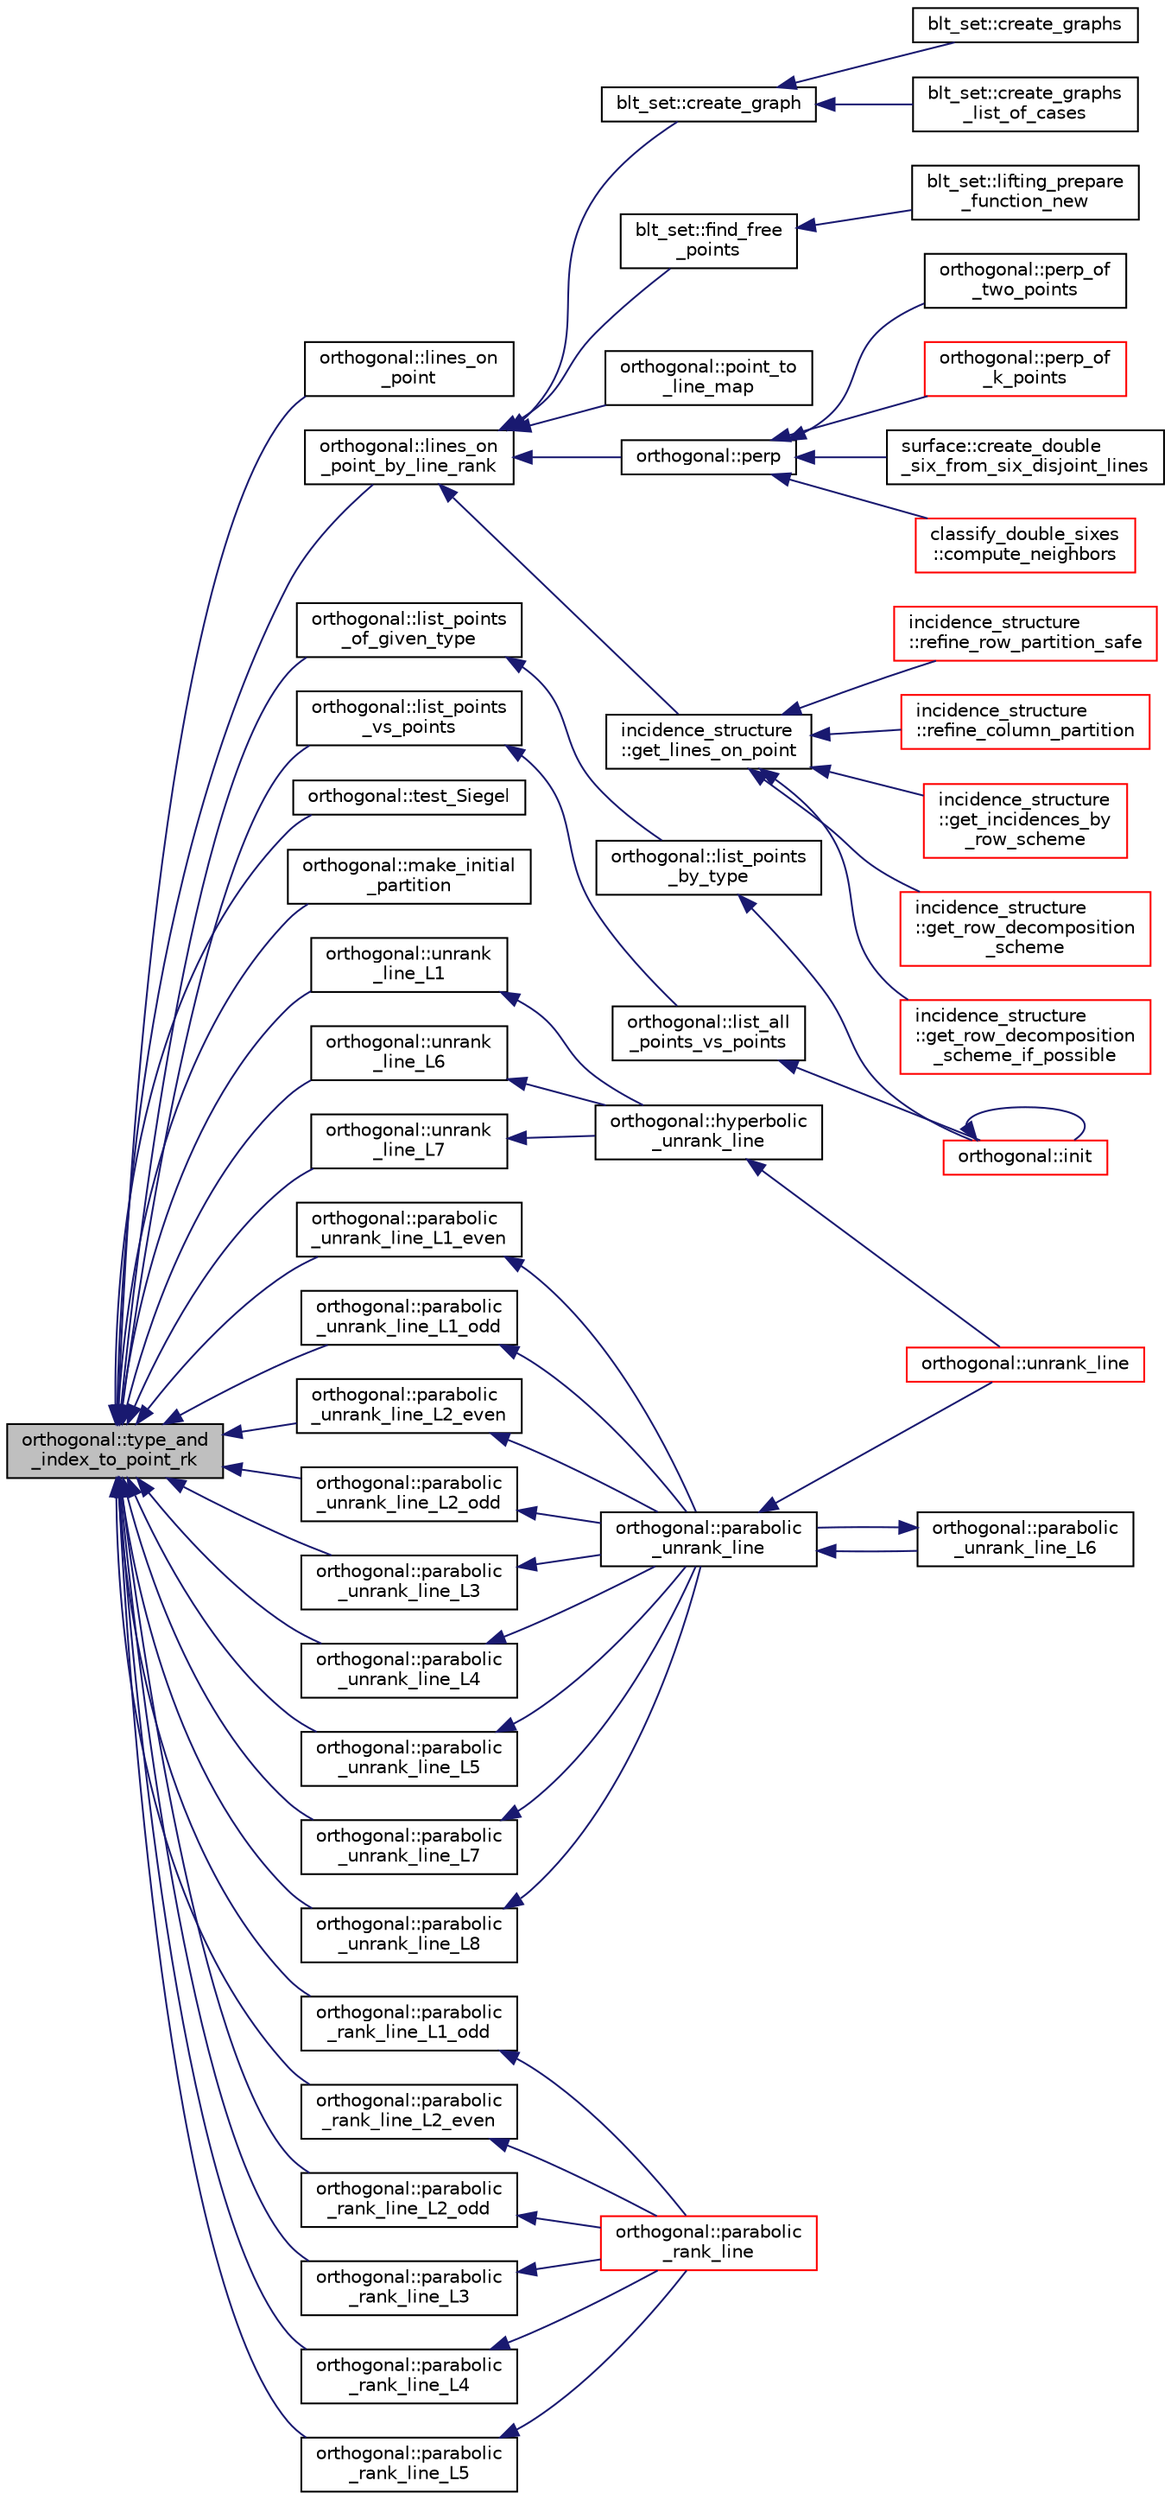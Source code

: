 digraph "orthogonal::type_and_index_to_point_rk"
{
  edge [fontname="Helvetica",fontsize="10",labelfontname="Helvetica",labelfontsize="10"];
  node [fontname="Helvetica",fontsize="10",shape=record];
  rankdir="LR";
  Node44941 [label="orthogonal::type_and\l_index_to_point_rk",height=0.2,width=0.4,color="black", fillcolor="grey75", style="filled", fontcolor="black"];
  Node44941 -> Node44942 [dir="back",color="midnightblue",fontsize="10",style="solid",fontname="Helvetica"];
  Node44942 [label="orthogonal::lines_on\l_point",height=0.2,width=0.4,color="black", fillcolor="white", style="filled",URL="$d7/daa/classorthogonal.html#aa3249c7fddbc156af817fb274e41c914"];
  Node44941 -> Node44943 [dir="back",color="midnightblue",fontsize="10",style="solid",fontname="Helvetica"];
  Node44943 [label="orthogonal::lines_on\l_point_by_line_rank",height=0.2,width=0.4,color="black", fillcolor="white", style="filled",URL="$d7/daa/classorthogonal.html#adc21874b6da3cd3585c704994fb538aa"];
  Node44943 -> Node44944 [dir="back",color="midnightblue",fontsize="10",style="solid",fontname="Helvetica"];
  Node44944 [label="blt_set::create_graph",height=0.2,width=0.4,color="black", fillcolor="white", style="filled",URL="$d1/d3d/classblt__set.html#ae92249ece99ffbc92e93e49cd5d5dccf"];
  Node44944 -> Node44945 [dir="back",color="midnightblue",fontsize="10",style="solid",fontname="Helvetica"];
  Node44945 [label="blt_set::create_graphs",height=0.2,width=0.4,color="black", fillcolor="white", style="filled",URL="$d1/d3d/classblt__set.html#a3f1d4a8ed15875c47b327949f26a4533"];
  Node44944 -> Node44946 [dir="back",color="midnightblue",fontsize="10",style="solid",fontname="Helvetica"];
  Node44946 [label="blt_set::create_graphs\l_list_of_cases",height=0.2,width=0.4,color="black", fillcolor="white", style="filled",URL="$d1/d3d/classblt__set.html#a91ad531d4154bd887182dbd6121476f3"];
  Node44943 -> Node44947 [dir="back",color="midnightblue",fontsize="10",style="solid",fontname="Helvetica"];
  Node44947 [label="blt_set::find_free\l_points",height=0.2,width=0.4,color="black", fillcolor="white", style="filled",URL="$d1/d3d/classblt__set.html#a71f82dd3dc4a901ea2a0949d2f1af302"];
  Node44947 -> Node44948 [dir="back",color="midnightblue",fontsize="10",style="solid",fontname="Helvetica"];
  Node44948 [label="blt_set::lifting_prepare\l_function_new",height=0.2,width=0.4,color="black", fillcolor="white", style="filled",URL="$d1/d3d/classblt__set.html#a1314b7c0a3b78ba54c0f61a397d8afce"];
  Node44943 -> Node44949 [dir="back",color="midnightblue",fontsize="10",style="solid",fontname="Helvetica"];
  Node44949 [label="orthogonal::point_to\l_line_map",height=0.2,width=0.4,color="black", fillcolor="white", style="filled",URL="$d7/daa/classorthogonal.html#a1eae48671390d1c251303be93b45f9e4"];
  Node44943 -> Node44950 [dir="back",color="midnightblue",fontsize="10",style="solid",fontname="Helvetica"];
  Node44950 [label="orthogonal::perp",height=0.2,width=0.4,color="black", fillcolor="white", style="filled",URL="$d7/daa/classorthogonal.html#ae80e0fa8d1e8caddb9afbb466e3d3189"];
  Node44950 -> Node44951 [dir="back",color="midnightblue",fontsize="10",style="solid",fontname="Helvetica"];
  Node44951 [label="orthogonal::perp_of\l_two_points",height=0.2,width=0.4,color="black", fillcolor="white", style="filled",URL="$d7/daa/classorthogonal.html#a6a05fef2e61ed508bff66d6728c58ec0"];
  Node44950 -> Node44952 [dir="back",color="midnightblue",fontsize="10",style="solid",fontname="Helvetica"];
  Node44952 [label="orthogonal::perp_of\l_k_points",height=0.2,width=0.4,color="red", fillcolor="white", style="filled",URL="$d7/daa/classorthogonal.html#a6a92a4680dc76bb289141fc5c765f5fb"];
  Node44950 -> Node44979 [dir="back",color="midnightblue",fontsize="10",style="solid",fontname="Helvetica"];
  Node44979 [label="surface::create_double\l_six_from_six_disjoint_lines",height=0.2,width=0.4,color="black", fillcolor="white", style="filled",URL="$d5/d88/classsurface.html#a4c44f0a33d709edee71537547880dd87"];
  Node44950 -> Node44980 [dir="back",color="midnightblue",fontsize="10",style="solid",fontname="Helvetica"];
  Node44980 [label="classify_double_sixes\l::compute_neighbors",height=0.2,width=0.4,color="red", fillcolor="white", style="filled",URL="$dd/d23/classclassify__double__sixes.html#a675e241052c36c58063ddcfc06d209b2"];
  Node44943 -> Node44981 [dir="back",color="midnightblue",fontsize="10",style="solid",fontname="Helvetica"];
  Node44981 [label="incidence_structure\l::get_lines_on_point",height=0.2,width=0.4,color="black", fillcolor="white", style="filled",URL="$da/d8a/classincidence__structure.html#a09148fd9478525b4a65c8e44833d1861"];
  Node44981 -> Node44982 [dir="back",color="midnightblue",fontsize="10",style="solid",fontname="Helvetica"];
  Node44982 [label="incidence_structure\l::refine_row_partition_safe",height=0.2,width=0.4,color="red", fillcolor="white", style="filled",URL="$da/d8a/classincidence__structure.html#ae84b2dc0f1a0cd1f9acfadcae21e3745"];
  Node44981 -> Node45004 [dir="back",color="midnightblue",fontsize="10",style="solid",fontname="Helvetica"];
  Node45004 [label="incidence_structure\l::refine_column_partition",height=0.2,width=0.4,color="red", fillcolor="white", style="filled",URL="$da/d8a/classincidence__structure.html#ac262f307c1531d67496129dc7890cda4"];
  Node44981 -> Node45009 [dir="back",color="midnightblue",fontsize="10",style="solid",fontname="Helvetica"];
  Node45009 [label="incidence_structure\l::get_incidences_by\l_row_scheme",height=0.2,width=0.4,color="red", fillcolor="white", style="filled",URL="$da/d8a/classincidence__structure.html#addab249e03244133841bd793389c792c"];
  Node44981 -> Node45013 [dir="back",color="midnightblue",fontsize="10",style="solid",fontname="Helvetica"];
  Node45013 [label="incidence_structure\l::get_row_decomposition\l_scheme",height=0.2,width=0.4,color="red", fillcolor="white", style="filled",URL="$da/d8a/classincidence__structure.html#aa0ad04253ba8e75bb15900ee8b01c9aa"];
  Node44981 -> Node45024 [dir="back",color="midnightblue",fontsize="10",style="solid",fontname="Helvetica"];
  Node45024 [label="incidence_structure\l::get_row_decomposition\l_scheme_if_possible",height=0.2,width=0.4,color="red", fillcolor="white", style="filled",URL="$da/d8a/classincidence__structure.html#ac93d2a6419b0fca3f25f101c5f08caf5"];
  Node44941 -> Node45026 [dir="back",color="midnightblue",fontsize="10",style="solid",fontname="Helvetica"];
  Node45026 [label="orthogonal::list_points\l_of_given_type",height=0.2,width=0.4,color="black", fillcolor="white", style="filled",URL="$d7/daa/classorthogonal.html#a80ded28f55a2191d5a5ec5fe9ee1a4c7"];
  Node45026 -> Node45027 [dir="back",color="midnightblue",fontsize="10",style="solid",fontname="Helvetica"];
  Node45027 [label="orthogonal::list_points\l_by_type",height=0.2,width=0.4,color="black", fillcolor="white", style="filled",URL="$d7/daa/classorthogonal.html#a078981d509c626c1cdad322ab94c697c"];
  Node45027 -> Node45028 [dir="back",color="midnightblue",fontsize="10",style="solid",fontname="Helvetica"];
  Node45028 [label="orthogonal::init",height=0.2,width=0.4,color="red", fillcolor="white", style="filled",URL="$d7/daa/classorthogonal.html#a8bd53ba30f34ac50889503f0f3ef6deb"];
  Node45028 -> Node45028 [dir="back",color="midnightblue",fontsize="10",style="solid",fontname="Helvetica"];
  Node44941 -> Node45032 [dir="back",color="midnightblue",fontsize="10",style="solid",fontname="Helvetica"];
  Node45032 [label="orthogonal::list_points\l_vs_points",height=0.2,width=0.4,color="black", fillcolor="white", style="filled",URL="$d7/daa/classorthogonal.html#a80258158dfa1470b42e9036b07c7dfbb"];
  Node45032 -> Node45033 [dir="back",color="midnightblue",fontsize="10",style="solid",fontname="Helvetica"];
  Node45033 [label="orthogonal::list_all\l_points_vs_points",height=0.2,width=0.4,color="black", fillcolor="white", style="filled",URL="$d7/daa/classorthogonal.html#aa896de1a55608e15b02df00777ac7ccb"];
  Node45033 -> Node45028 [dir="back",color="midnightblue",fontsize="10",style="solid",fontname="Helvetica"];
  Node44941 -> Node45034 [dir="back",color="midnightblue",fontsize="10",style="solid",fontname="Helvetica"];
  Node45034 [label="orthogonal::test_Siegel",height=0.2,width=0.4,color="black", fillcolor="white", style="filled",URL="$d7/daa/classorthogonal.html#ad6d248c572d92abe41416065addd4a69"];
  Node44941 -> Node45035 [dir="back",color="midnightblue",fontsize="10",style="solid",fontname="Helvetica"];
  Node45035 [label="orthogonal::make_initial\l_partition",height=0.2,width=0.4,color="black", fillcolor="white", style="filled",URL="$d7/daa/classorthogonal.html#aea1837aaf362511a7a9c61b931374f58"];
  Node44941 -> Node45036 [dir="back",color="midnightblue",fontsize="10",style="solid",fontname="Helvetica"];
  Node45036 [label="orthogonal::unrank\l_line_L1",height=0.2,width=0.4,color="black", fillcolor="white", style="filled",URL="$d7/daa/classorthogonal.html#aca204928ad9c6c2d9e9afe2ea5af6d60"];
  Node45036 -> Node45037 [dir="back",color="midnightblue",fontsize="10",style="solid",fontname="Helvetica"];
  Node45037 [label="orthogonal::hyperbolic\l_unrank_line",height=0.2,width=0.4,color="black", fillcolor="white", style="filled",URL="$d7/daa/classorthogonal.html#a94952194cdcc478feb676e97e2e272f2"];
  Node45037 -> Node45038 [dir="back",color="midnightblue",fontsize="10",style="solid",fontname="Helvetica"];
  Node45038 [label="orthogonal::unrank_line",height=0.2,width=0.4,color="red", fillcolor="white", style="filled",URL="$d7/daa/classorthogonal.html#a27fec576f6e11b80dd4503fa3cf7611e"];
  Node44941 -> Node45262 [dir="back",color="midnightblue",fontsize="10",style="solid",fontname="Helvetica"];
  Node45262 [label="orthogonal::unrank\l_line_L6",height=0.2,width=0.4,color="black", fillcolor="white", style="filled",URL="$d7/daa/classorthogonal.html#a91145776fc4185d7277ddf019064f7ea"];
  Node45262 -> Node45037 [dir="back",color="midnightblue",fontsize="10",style="solid",fontname="Helvetica"];
  Node44941 -> Node45263 [dir="back",color="midnightblue",fontsize="10",style="solid",fontname="Helvetica"];
  Node45263 [label="orthogonal::unrank\l_line_L7",height=0.2,width=0.4,color="black", fillcolor="white", style="filled",URL="$d7/daa/classorthogonal.html#a6dbd5481e532a8f7232acded49f5c05e"];
  Node45263 -> Node45037 [dir="back",color="midnightblue",fontsize="10",style="solid",fontname="Helvetica"];
  Node44941 -> Node45264 [dir="back",color="midnightblue",fontsize="10",style="solid",fontname="Helvetica"];
  Node45264 [label="orthogonal::parabolic\l_unrank_line_L1_even",height=0.2,width=0.4,color="black", fillcolor="white", style="filled",URL="$d7/daa/classorthogonal.html#a83a57c7023d5a61881d39f00f7717d8b"];
  Node45264 -> Node45265 [dir="back",color="midnightblue",fontsize="10",style="solid",fontname="Helvetica"];
  Node45265 [label="orthogonal::parabolic\l_unrank_line",height=0.2,width=0.4,color="black", fillcolor="white", style="filled",URL="$d7/daa/classorthogonal.html#a449cc51a62e11b8699befe951b0f8a4c"];
  Node45265 -> Node45038 [dir="back",color="midnightblue",fontsize="10",style="solid",fontname="Helvetica"];
  Node45265 -> Node45266 [dir="back",color="midnightblue",fontsize="10",style="solid",fontname="Helvetica"];
  Node45266 [label="orthogonal::parabolic\l_unrank_line_L6",height=0.2,width=0.4,color="black", fillcolor="white", style="filled",URL="$d7/daa/classorthogonal.html#a3fecd8b43b3e09d6b35e550850b11d56"];
  Node45266 -> Node45265 [dir="back",color="midnightblue",fontsize="10",style="solid",fontname="Helvetica"];
  Node44941 -> Node45267 [dir="back",color="midnightblue",fontsize="10",style="solid",fontname="Helvetica"];
  Node45267 [label="orthogonal::parabolic\l_unrank_line_L1_odd",height=0.2,width=0.4,color="black", fillcolor="white", style="filled",URL="$d7/daa/classorthogonal.html#af59966fe1bb32196deaafbe6849fdeb1"];
  Node45267 -> Node45265 [dir="back",color="midnightblue",fontsize="10",style="solid",fontname="Helvetica"];
  Node44941 -> Node45268 [dir="back",color="midnightblue",fontsize="10",style="solid",fontname="Helvetica"];
  Node45268 [label="orthogonal::parabolic\l_rank_line_L1_odd",height=0.2,width=0.4,color="black", fillcolor="white", style="filled",URL="$d7/daa/classorthogonal.html#aab93abadf848b0a5d72b367f155cd7e4"];
  Node45268 -> Node45269 [dir="back",color="midnightblue",fontsize="10",style="solid",fontname="Helvetica"];
  Node45269 [label="orthogonal::parabolic\l_rank_line",height=0.2,width=0.4,color="red", fillcolor="white", style="filled",URL="$d7/daa/classorthogonal.html#a7df334ceca90bc5b90c56354dbaf45c9"];
  Node44941 -> Node45274 [dir="back",color="midnightblue",fontsize="10",style="solid",fontname="Helvetica"];
  Node45274 [label="orthogonal::parabolic\l_unrank_line_L2_even",height=0.2,width=0.4,color="black", fillcolor="white", style="filled",URL="$d7/daa/classorthogonal.html#a57a7ad0d16ea67c0636c9f179eeed5d1"];
  Node45274 -> Node45265 [dir="back",color="midnightblue",fontsize="10",style="solid",fontname="Helvetica"];
  Node44941 -> Node45275 [dir="back",color="midnightblue",fontsize="10",style="solid",fontname="Helvetica"];
  Node45275 [label="orthogonal::parabolic\l_unrank_line_L2_odd",height=0.2,width=0.4,color="black", fillcolor="white", style="filled",URL="$d7/daa/classorthogonal.html#a9ab8a29daee27c60803e2bf5026a9a9e"];
  Node45275 -> Node45265 [dir="back",color="midnightblue",fontsize="10",style="solid",fontname="Helvetica"];
  Node44941 -> Node45276 [dir="back",color="midnightblue",fontsize="10",style="solid",fontname="Helvetica"];
  Node45276 [label="orthogonal::parabolic\l_rank_line_L2_even",height=0.2,width=0.4,color="black", fillcolor="white", style="filled",URL="$d7/daa/classorthogonal.html#ad884e741520104066da699b1133deeb0"];
  Node45276 -> Node45269 [dir="back",color="midnightblue",fontsize="10",style="solid",fontname="Helvetica"];
  Node44941 -> Node45277 [dir="back",color="midnightblue",fontsize="10",style="solid",fontname="Helvetica"];
  Node45277 [label="orthogonal::parabolic\l_rank_line_L2_odd",height=0.2,width=0.4,color="black", fillcolor="white", style="filled",URL="$d7/daa/classorthogonal.html#a87ddd814e99966b82e69a1041307074f"];
  Node45277 -> Node45269 [dir="back",color="midnightblue",fontsize="10",style="solid",fontname="Helvetica"];
  Node44941 -> Node45278 [dir="back",color="midnightblue",fontsize="10",style="solid",fontname="Helvetica"];
  Node45278 [label="orthogonal::parabolic\l_unrank_line_L3",height=0.2,width=0.4,color="black", fillcolor="white", style="filled",URL="$d7/daa/classorthogonal.html#ae1edfba289a03ed4d383514c2b0dc4b7"];
  Node45278 -> Node45265 [dir="back",color="midnightblue",fontsize="10",style="solid",fontname="Helvetica"];
  Node44941 -> Node45279 [dir="back",color="midnightblue",fontsize="10",style="solid",fontname="Helvetica"];
  Node45279 [label="orthogonal::parabolic\l_rank_line_L3",height=0.2,width=0.4,color="black", fillcolor="white", style="filled",URL="$d7/daa/classorthogonal.html#afea1a02e2b439b28127cfa2a782da8c9"];
  Node45279 -> Node45269 [dir="back",color="midnightblue",fontsize="10",style="solid",fontname="Helvetica"];
  Node44941 -> Node45280 [dir="back",color="midnightblue",fontsize="10",style="solid",fontname="Helvetica"];
  Node45280 [label="orthogonal::parabolic\l_unrank_line_L4",height=0.2,width=0.4,color="black", fillcolor="white", style="filled",URL="$d7/daa/classorthogonal.html#a6a30b6c7f59498ad8c7f2bec7c78d2ff"];
  Node45280 -> Node45265 [dir="back",color="midnightblue",fontsize="10",style="solid",fontname="Helvetica"];
  Node44941 -> Node45281 [dir="back",color="midnightblue",fontsize="10",style="solid",fontname="Helvetica"];
  Node45281 [label="orthogonal::parabolic\l_rank_line_L4",height=0.2,width=0.4,color="black", fillcolor="white", style="filled",URL="$d7/daa/classorthogonal.html#a9e693d30c0ade825f389feec38ea83b2"];
  Node45281 -> Node45269 [dir="back",color="midnightblue",fontsize="10",style="solid",fontname="Helvetica"];
  Node44941 -> Node45282 [dir="back",color="midnightblue",fontsize="10",style="solid",fontname="Helvetica"];
  Node45282 [label="orthogonal::parabolic\l_unrank_line_L5",height=0.2,width=0.4,color="black", fillcolor="white", style="filled",URL="$d7/daa/classorthogonal.html#a77831b97ebbbc5d8103c5e7e0edfeb9b"];
  Node45282 -> Node45265 [dir="back",color="midnightblue",fontsize="10",style="solid",fontname="Helvetica"];
  Node44941 -> Node45283 [dir="back",color="midnightblue",fontsize="10",style="solid",fontname="Helvetica"];
  Node45283 [label="orthogonal::parabolic\l_rank_line_L5",height=0.2,width=0.4,color="black", fillcolor="white", style="filled",URL="$d7/daa/classorthogonal.html#ab9ff5dd42f31a297d03c559a4934a950"];
  Node45283 -> Node45269 [dir="back",color="midnightblue",fontsize="10",style="solid",fontname="Helvetica"];
  Node44941 -> Node45284 [dir="back",color="midnightblue",fontsize="10",style="solid",fontname="Helvetica"];
  Node45284 [label="orthogonal::parabolic\l_unrank_line_L7",height=0.2,width=0.4,color="black", fillcolor="white", style="filled",URL="$d7/daa/classorthogonal.html#af37feffb93b694bd8b9f5ff5f8bdd4eb"];
  Node45284 -> Node45265 [dir="back",color="midnightblue",fontsize="10",style="solid",fontname="Helvetica"];
  Node44941 -> Node45285 [dir="back",color="midnightblue",fontsize="10",style="solid",fontname="Helvetica"];
  Node45285 [label="orthogonal::parabolic\l_unrank_line_L8",height=0.2,width=0.4,color="black", fillcolor="white", style="filled",URL="$d7/daa/classorthogonal.html#a97e23bbc8eb995d6ee0dba00f2b0d34f"];
  Node45285 -> Node45265 [dir="back",color="midnightblue",fontsize="10",style="solid",fontname="Helvetica"];
}

